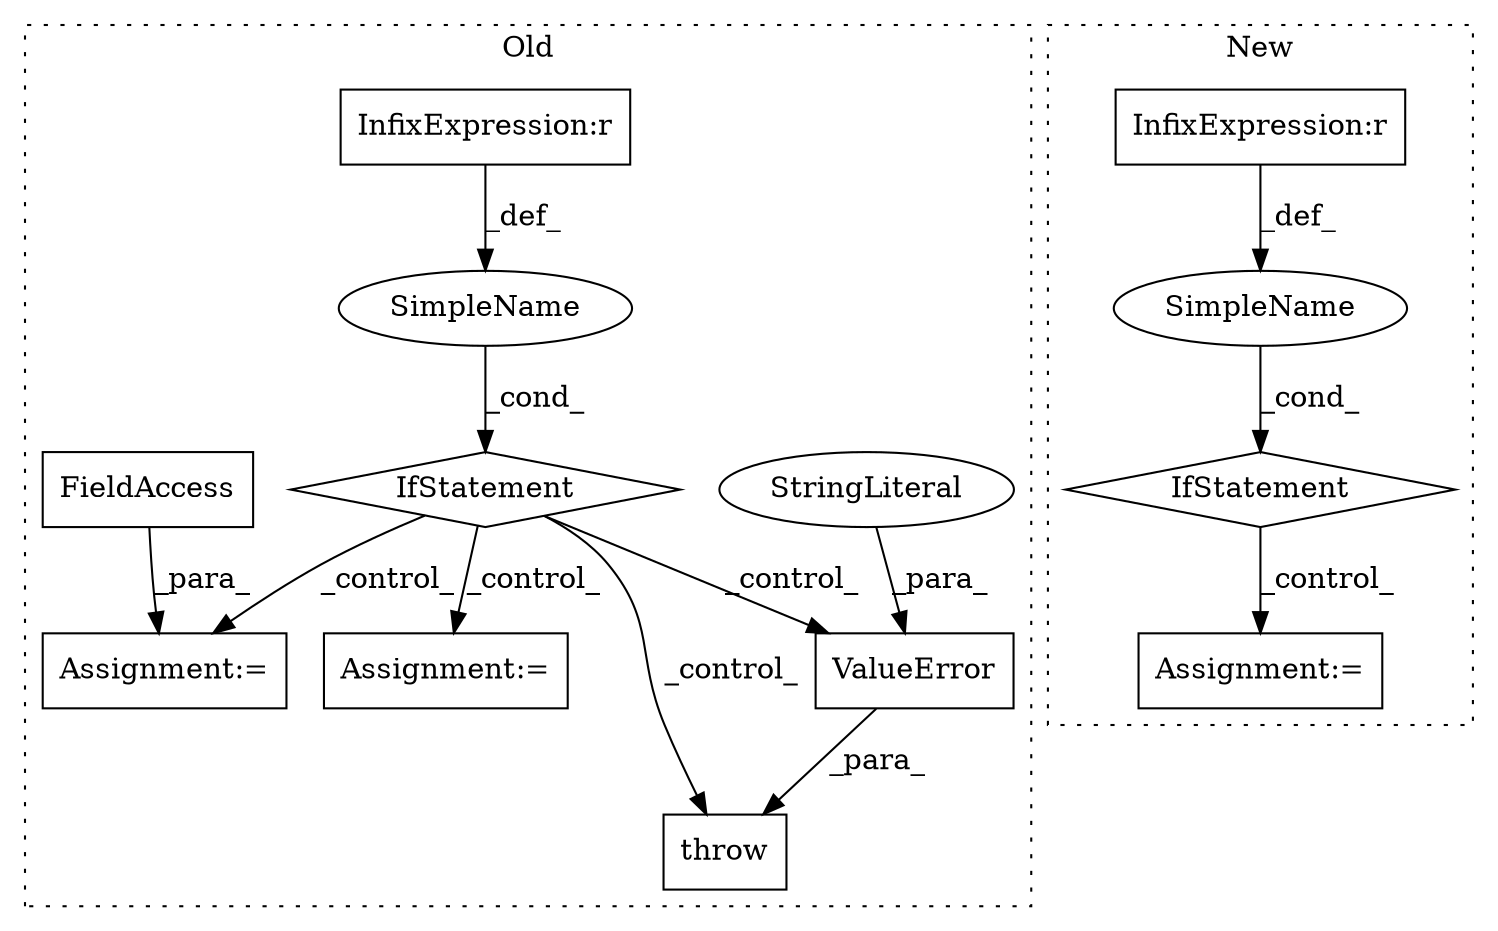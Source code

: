 digraph G {
subgraph cluster0 {
1 [label="throw" a="53" s="19770" l="6" shape="box"];
3 [label="IfStatement" a="25" s="19731,19760" l="4,2" shape="diamond"];
4 [label="SimpleName" a="42" s="" l="" shape="ellipse"];
5 [label="ValueError" a="32" s="19776,19837" l="11,1" shape="box"];
6 [label="StringLiteral" a="45" s="19787" l="50" shape="ellipse"];
7 [label="InfixExpression:r" a="27" s="19747" l="4" shape="box"];
11 [label="Assignment:=" a="7" s="20012" l="1" shape="box"];
12 [label="Assignment:=" a="7" s="22867" l="1" shape="box"];
13 [label="FieldAccess" a="22" s="20013" l="23" shape="box"];
label = "Old";
style="dotted";
}
subgraph cluster1 {
2 [label="IfStatement" a="25" s="25740,25768" l="4,2" shape="diamond"];
8 [label="Assignment:=" a="7" s="25790" l="1" shape="box"];
9 [label="SimpleName" a="42" s="" l="" shape="ellipse"];
10 [label="InfixExpression:r" a="27" s="25756" l="4" shape="box"];
label = "New";
style="dotted";
}
2 -> 8 [label="_control_"];
3 -> 12 [label="_control_"];
3 -> 5 [label="_control_"];
3 -> 1 [label="_control_"];
3 -> 11 [label="_control_"];
4 -> 3 [label="_cond_"];
5 -> 1 [label="_para_"];
6 -> 5 [label="_para_"];
7 -> 4 [label="_def_"];
9 -> 2 [label="_cond_"];
10 -> 9 [label="_def_"];
13 -> 11 [label="_para_"];
}